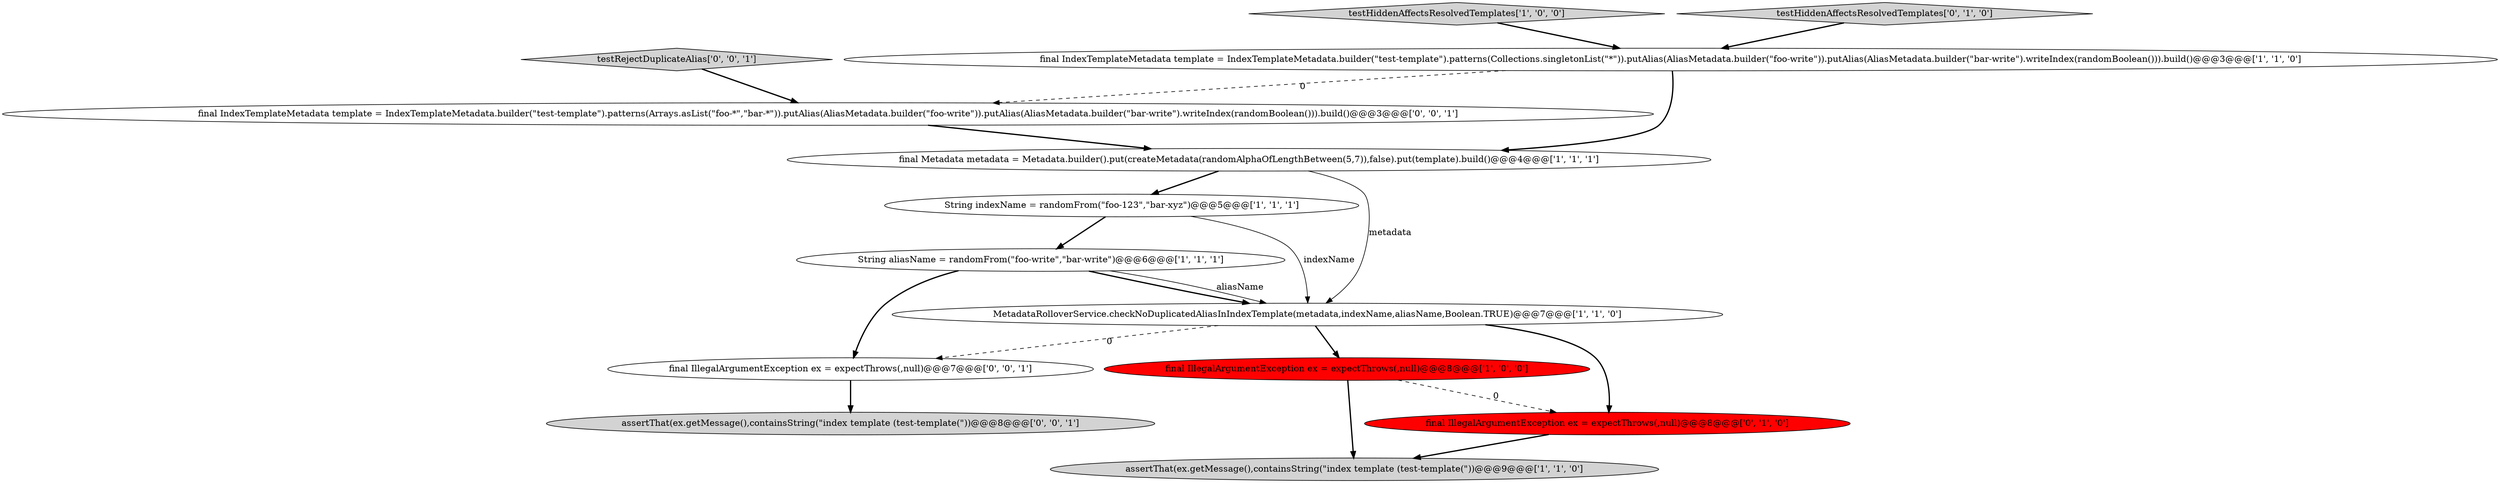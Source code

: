 digraph {
13 [style = filled, label = "assertThat(ex.getMessage(),containsString(\"index template (test-template(\"))@@@8@@@['0', '0', '1']", fillcolor = lightgray, shape = ellipse image = "AAA0AAABBB3BBB"];
5 [style = filled, label = "final Metadata metadata = Metadata.builder().put(createMetadata(randomAlphaOfLengthBetween(5,7)),false).put(template).build()@@@4@@@['1', '1', '1']", fillcolor = white, shape = ellipse image = "AAA0AAABBB1BBB"];
11 [style = filled, label = "final IndexTemplateMetadata template = IndexTemplateMetadata.builder(\"test-template\").patterns(Arrays.asList(\"foo-*\",\"bar-*\")).putAlias(AliasMetadata.builder(\"foo-write\")).putAlias(AliasMetadata.builder(\"bar-write\").writeIndex(randomBoolean())).build()@@@3@@@['0', '0', '1']", fillcolor = white, shape = ellipse image = "AAA0AAABBB3BBB"];
7 [style = filled, label = "MetadataRolloverService.checkNoDuplicatedAliasInIndexTemplate(metadata,indexName,aliasName,Boolean.TRUE)@@@7@@@['1', '1', '0']", fillcolor = white, shape = ellipse image = "AAA0AAABBB1BBB"];
0 [style = filled, label = "final IndexTemplateMetadata template = IndexTemplateMetadata.builder(\"test-template\").patterns(Collections.singletonList(\"*\")).putAlias(AliasMetadata.builder(\"foo-write\")).putAlias(AliasMetadata.builder(\"bar-write\").writeIndex(randomBoolean())).build()@@@3@@@['1', '1', '0']", fillcolor = white, shape = ellipse image = "AAA0AAABBB1BBB"];
2 [style = filled, label = "testHiddenAffectsResolvedTemplates['1', '0', '0']", fillcolor = lightgray, shape = diamond image = "AAA0AAABBB1BBB"];
6 [style = filled, label = "String aliasName = randomFrom(\"foo-write\",\"bar-write\")@@@6@@@['1', '1', '1']", fillcolor = white, shape = ellipse image = "AAA0AAABBB1BBB"];
3 [style = filled, label = "String indexName = randomFrom(\"foo-123\",\"bar-xyz\")@@@5@@@['1', '1', '1']", fillcolor = white, shape = ellipse image = "AAA0AAABBB1BBB"];
10 [style = filled, label = "testRejectDuplicateAlias['0', '0', '1']", fillcolor = lightgray, shape = diamond image = "AAA0AAABBB3BBB"];
4 [style = filled, label = "assertThat(ex.getMessage(),containsString(\"index template (test-template(\"))@@@9@@@['1', '1', '0']", fillcolor = lightgray, shape = ellipse image = "AAA0AAABBB1BBB"];
8 [style = filled, label = "final IllegalArgumentException ex = expectThrows(,null)@@@8@@@['0', '1', '0']", fillcolor = red, shape = ellipse image = "AAA1AAABBB2BBB"];
9 [style = filled, label = "testHiddenAffectsResolvedTemplates['0', '1', '0']", fillcolor = lightgray, shape = diamond image = "AAA0AAABBB2BBB"];
12 [style = filled, label = "final IllegalArgumentException ex = expectThrows(,null)@@@7@@@['0', '0', '1']", fillcolor = white, shape = ellipse image = "AAA0AAABBB3BBB"];
1 [style = filled, label = "final IllegalArgumentException ex = expectThrows(,null)@@@8@@@['1', '0', '0']", fillcolor = red, shape = ellipse image = "AAA1AAABBB1BBB"];
7->12 [style = dashed, label="0"];
5->3 [style = bold, label=""];
5->7 [style = solid, label="metadata"];
12->13 [style = bold, label=""];
1->8 [style = dashed, label="0"];
3->6 [style = bold, label=""];
1->4 [style = bold, label=""];
11->5 [style = bold, label=""];
2->0 [style = bold, label=""];
3->7 [style = solid, label="indexName"];
7->1 [style = bold, label=""];
8->4 [style = bold, label=""];
0->11 [style = dashed, label="0"];
9->0 [style = bold, label=""];
6->7 [style = bold, label=""];
7->8 [style = bold, label=""];
6->7 [style = solid, label="aliasName"];
0->5 [style = bold, label=""];
10->11 [style = bold, label=""];
6->12 [style = bold, label=""];
}
